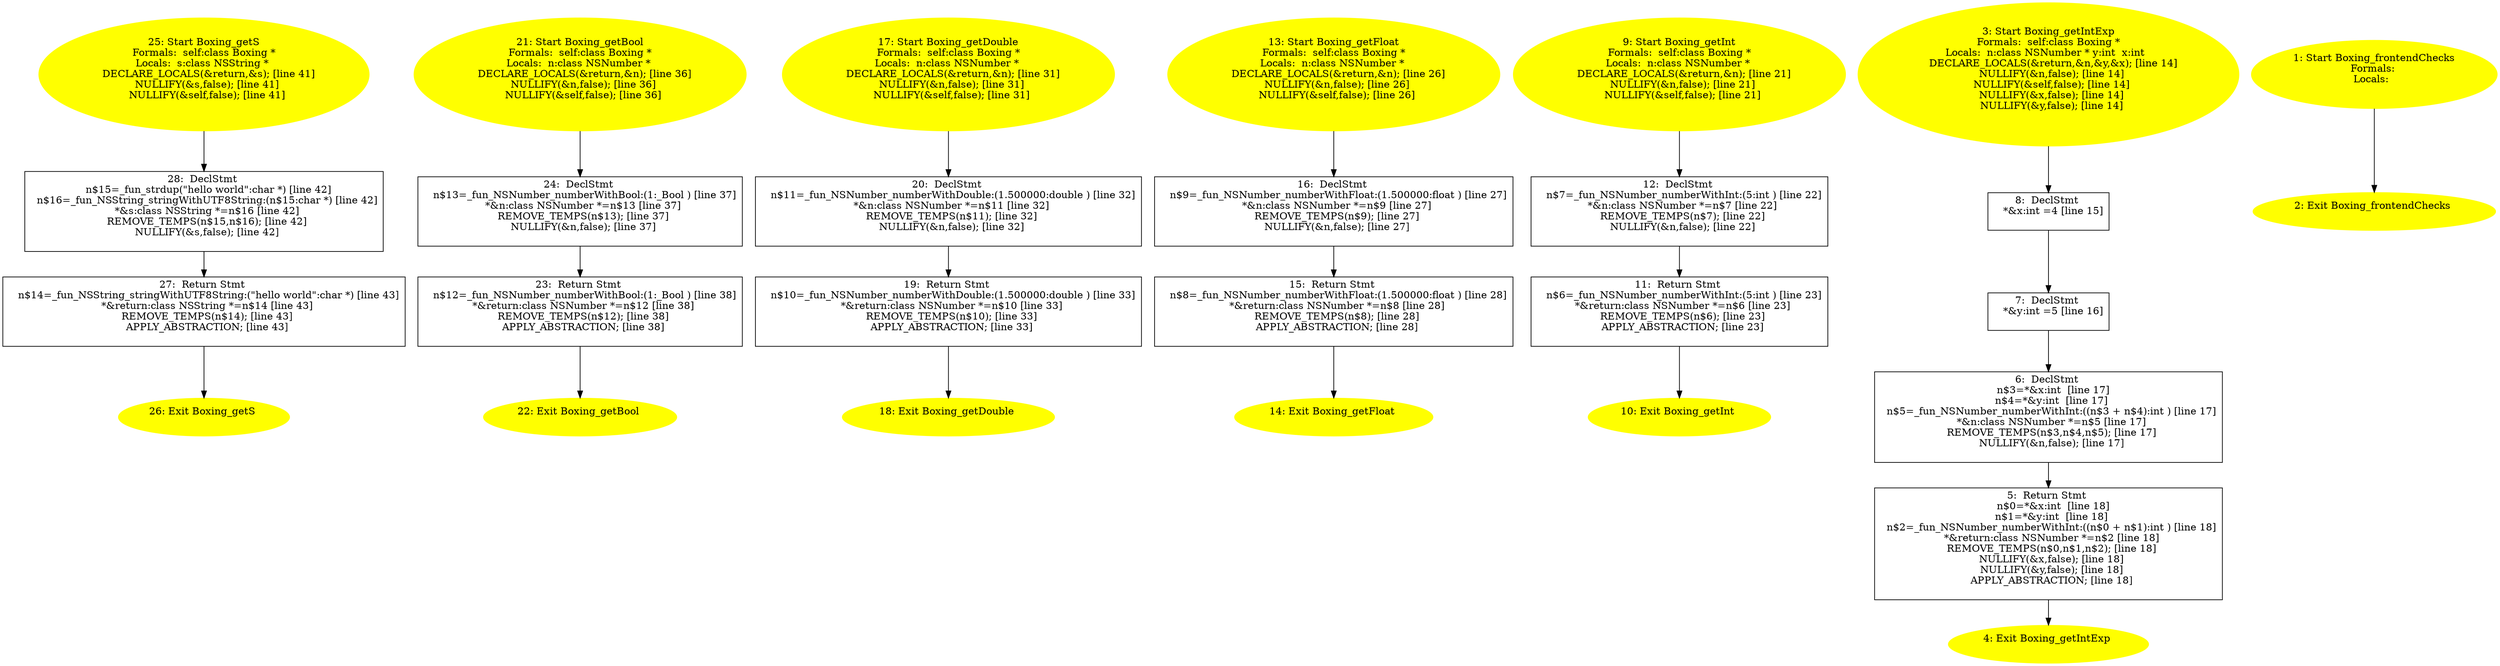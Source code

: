 digraph iCFG {
28 [label="28:  DeclStmt \n   n$15=_fun_strdup(\"hello world\":char *) [line 42]\n  n$16=_fun_NSString_stringWithUTF8String:(n$15:char *) [line 42]\n  *&s:class NSString *=n$16 [line 42]\n  REMOVE_TEMPS(n$15,n$16); [line 42]\n  NULLIFY(&s,false); [line 42]\n " shape="box"]
	

	 28 -> 27 ;
27 [label="27:  Return Stmt \n   n$14=_fun_NSString_stringWithUTF8String:(\"hello world\":char *) [line 43]\n  *&return:class NSString *=n$14 [line 43]\n  REMOVE_TEMPS(n$14); [line 43]\n  APPLY_ABSTRACTION; [line 43]\n " shape="box"]
	

	 27 -> 26 ;
26 [label="26: Exit Boxing_getS \n  " color=yellow style=filled]
	

25 [label="25: Start Boxing_getS\nFormals:  self:class Boxing *\nLocals:  s:class NSString * \n   DECLARE_LOCALS(&return,&s); [line 41]\n  NULLIFY(&s,false); [line 41]\n  NULLIFY(&self,false); [line 41]\n " color=yellow style=filled]
	

	 25 -> 28 ;
24 [label="24:  DeclStmt \n   n$13=_fun_NSNumber_numberWithBool:(1:_Bool ) [line 37]\n  *&n:class NSNumber *=n$13 [line 37]\n  REMOVE_TEMPS(n$13); [line 37]\n  NULLIFY(&n,false); [line 37]\n " shape="box"]
	

	 24 -> 23 ;
23 [label="23:  Return Stmt \n   n$12=_fun_NSNumber_numberWithBool:(1:_Bool ) [line 38]\n  *&return:class NSNumber *=n$12 [line 38]\n  REMOVE_TEMPS(n$12); [line 38]\n  APPLY_ABSTRACTION; [line 38]\n " shape="box"]
	

	 23 -> 22 ;
22 [label="22: Exit Boxing_getBool \n  " color=yellow style=filled]
	

21 [label="21: Start Boxing_getBool\nFormals:  self:class Boxing *\nLocals:  n:class NSNumber * \n   DECLARE_LOCALS(&return,&n); [line 36]\n  NULLIFY(&n,false); [line 36]\n  NULLIFY(&self,false); [line 36]\n " color=yellow style=filled]
	

	 21 -> 24 ;
20 [label="20:  DeclStmt \n   n$11=_fun_NSNumber_numberWithDouble:(1.500000:double ) [line 32]\n  *&n:class NSNumber *=n$11 [line 32]\n  REMOVE_TEMPS(n$11); [line 32]\n  NULLIFY(&n,false); [line 32]\n " shape="box"]
	

	 20 -> 19 ;
19 [label="19:  Return Stmt \n   n$10=_fun_NSNumber_numberWithDouble:(1.500000:double ) [line 33]\n  *&return:class NSNumber *=n$10 [line 33]\n  REMOVE_TEMPS(n$10); [line 33]\n  APPLY_ABSTRACTION; [line 33]\n " shape="box"]
	

	 19 -> 18 ;
18 [label="18: Exit Boxing_getDouble \n  " color=yellow style=filled]
	

17 [label="17: Start Boxing_getDouble\nFormals:  self:class Boxing *\nLocals:  n:class NSNumber * \n   DECLARE_LOCALS(&return,&n); [line 31]\n  NULLIFY(&n,false); [line 31]\n  NULLIFY(&self,false); [line 31]\n " color=yellow style=filled]
	

	 17 -> 20 ;
16 [label="16:  DeclStmt \n   n$9=_fun_NSNumber_numberWithFloat:(1.500000:float ) [line 27]\n  *&n:class NSNumber *=n$9 [line 27]\n  REMOVE_TEMPS(n$9); [line 27]\n  NULLIFY(&n,false); [line 27]\n " shape="box"]
	

	 16 -> 15 ;
15 [label="15:  Return Stmt \n   n$8=_fun_NSNumber_numberWithFloat:(1.500000:float ) [line 28]\n  *&return:class NSNumber *=n$8 [line 28]\n  REMOVE_TEMPS(n$8); [line 28]\n  APPLY_ABSTRACTION; [line 28]\n " shape="box"]
	

	 15 -> 14 ;
14 [label="14: Exit Boxing_getFloat \n  " color=yellow style=filled]
	

13 [label="13: Start Boxing_getFloat\nFormals:  self:class Boxing *\nLocals:  n:class NSNumber * \n   DECLARE_LOCALS(&return,&n); [line 26]\n  NULLIFY(&n,false); [line 26]\n  NULLIFY(&self,false); [line 26]\n " color=yellow style=filled]
	

	 13 -> 16 ;
12 [label="12:  DeclStmt \n   n$7=_fun_NSNumber_numberWithInt:(5:int ) [line 22]\n  *&n:class NSNumber *=n$7 [line 22]\n  REMOVE_TEMPS(n$7); [line 22]\n  NULLIFY(&n,false); [line 22]\n " shape="box"]
	

	 12 -> 11 ;
11 [label="11:  Return Stmt \n   n$6=_fun_NSNumber_numberWithInt:(5:int ) [line 23]\n  *&return:class NSNumber *=n$6 [line 23]\n  REMOVE_TEMPS(n$6); [line 23]\n  APPLY_ABSTRACTION; [line 23]\n " shape="box"]
	

	 11 -> 10 ;
10 [label="10: Exit Boxing_getInt \n  " color=yellow style=filled]
	

9 [label="9: Start Boxing_getInt\nFormals:  self:class Boxing *\nLocals:  n:class NSNumber * \n   DECLARE_LOCALS(&return,&n); [line 21]\n  NULLIFY(&n,false); [line 21]\n  NULLIFY(&self,false); [line 21]\n " color=yellow style=filled]
	

	 9 -> 12 ;
8 [label="8:  DeclStmt \n   *&x:int =4 [line 15]\n " shape="box"]
	

	 8 -> 7 ;
7 [label="7:  DeclStmt \n   *&y:int =5 [line 16]\n " shape="box"]
	

	 7 -> 6 ;
6 [label="6:  DeclStmt \n   n$3=*&x:int  [line 17]\n  n$4=*&y:int  [line 17]\n  n$5=_fun_NSNumber_numberWithInt:((n$3 + n$4):int ) [line 17]\n  *&n:class NSNumber *=n$5 [line 17]\n  REMOVE_TEMPS(n$3,n$4,n$5); [line 17]\n  NULLIFY(&n,false); [line 17]\n " shape="box"]
	

	 6 -> 5 ;
5 [label="5:  Return Stmt \n   n$0=*&x:int  [line 18]\n  n$1=*&y:int  [line 18]\n  n$2=_fun_NSNumber_numberWithInt:((n$0 + n$1):int ) [line 18]\n  *&return:class NSNumber *=n$2 [line 18]\n  REMOVE_TEMPS(n$0,n$1,n$2); [line 18]\n  NULLIFY(&x,false); [line 18]\n  NULLIFY(&y,false); [line 18]\n  APPLY_ABSTRACTION; [line 18]\n " shape="box"]
	

	 5 -> 4 ;
4 [label="4: Exit Boxing_getIntExp \n  " color=yellow style=filled]
	

3 [label="3: Start Boxing_getIntExp\nFormals:  self:class Boxing *\nLocals:  n:class NSNumber * y:int  x:int  \n   DECLARE_LOCALS(&return,&n,&y,&x); [line 14]\n  NULLIFY(&n,false); [line 14]\n  NULLIFY(&self,false); [line 14]\n  NULLIFY(&x,false); [line 14]\n  NULLIFY(&y,false); [line 14]\n " color=yellow style=filled]
	

	 3 -> 8 ;
2 [label="2: Exit Boxing_frontendChecks \n  " color=yellow style=filled]
	

1 [label="1: Start Boxing_frontendChecks\nFormals: \nLocals:  \n  " color=yellow style=filled]
	

	 1 -> 2 ;
}
